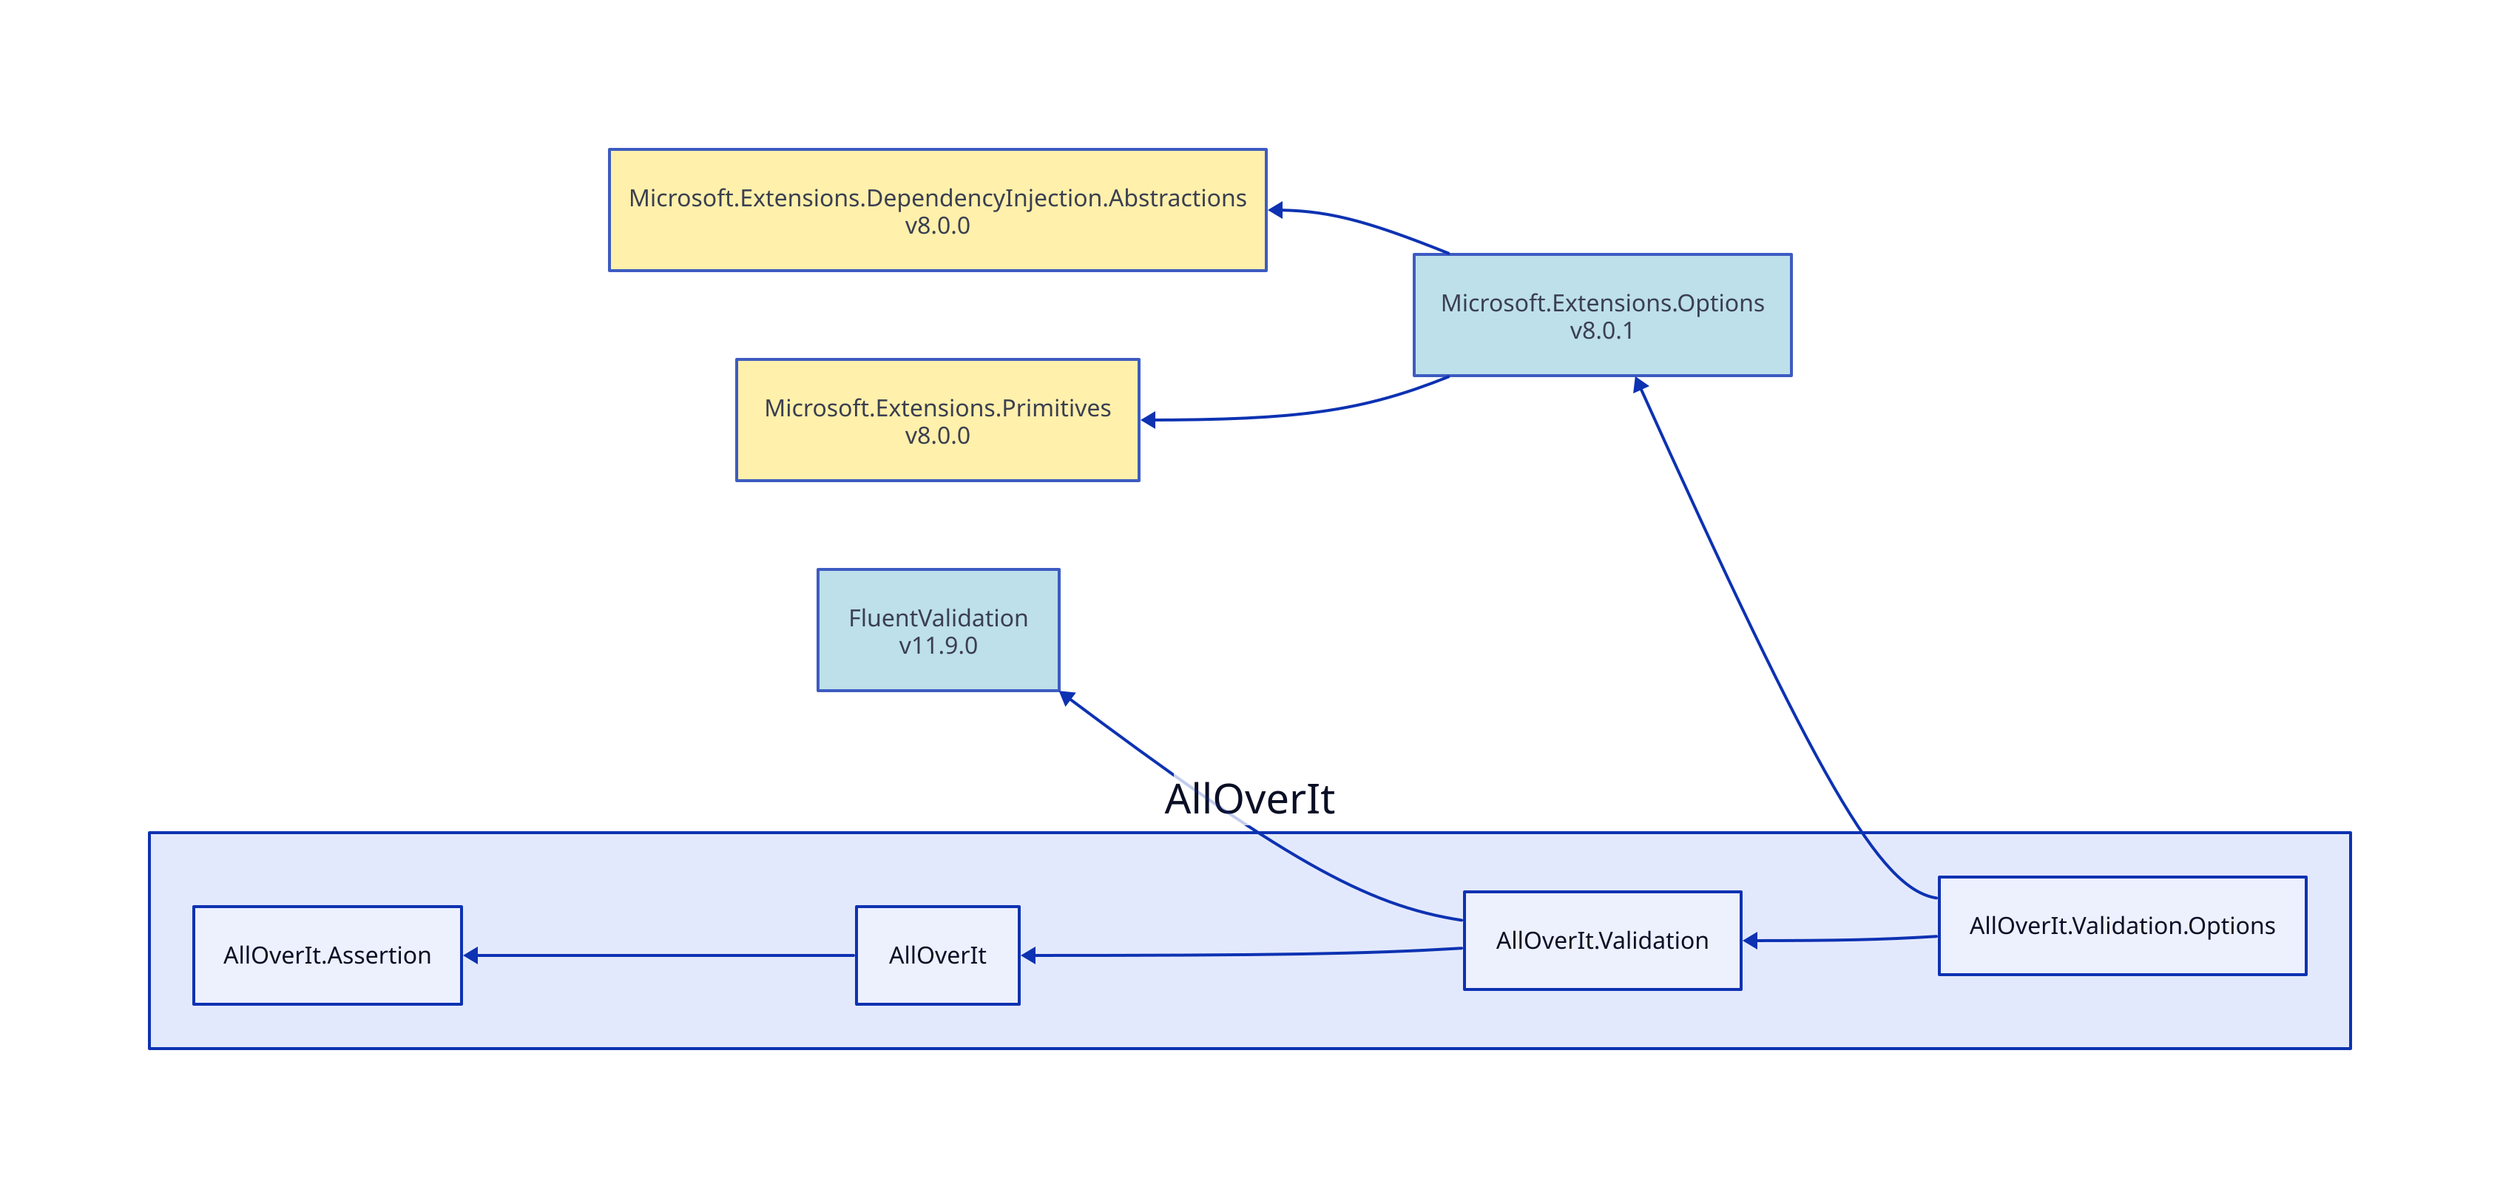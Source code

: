 direction: left

aoi: AllOverIt
aoi.alloverit-validation-options: AllOverIt.Validation.Options
microsoft-extensions-options_8-0-1: Microsoft.Extensions.Options\nv8.0.1
microsoft-extensions-options_8-0-1.style.fill: "#ADD8E6"
microsoft-extensions-options_8-0-1.style.opacity: 0.8
microsoft-extensions-dependencyinjection-abstractions_8-0-0: Microsoft.Extensions.DependencyInjection.Abstractions\nv8.0.0
microsoft-extensions-dependencyinjection-abstractions_8-0-0.style.fill: "#FFEC96"
microsoft-extensions-dependencyinjection-abstractions_8-0-0.style.opacity: 0.8
microsoft-extensions-dependencyinjection-abstractions_8-0-0 <- microsoft-extensions-options_8-0-1
microsoft-extensions-primitives_8-0-0: Microsoft.Extensions.Primitives\nv8.0.0
microsoft-extensions-primitives_8-0-0.style.fill: "#FFEC96"
microsoft-extensions-primitives_8-0-0.style.opacity: 0.8
microsoft-extensions-primitives_8-0-0 <- microsoft-extensions-options_8-0-1
microsoft-extensions-options_8-0-1 <- aoi.alloverit-validation-options
aoi.alloverit-validation: AllOverIt.Validation
fluentvalidation_11-9-0: FluentValidation\nv11.9.0
fluentvalidation_11-9-0.style.fill: "#ADD8E6"
fluentvalidation_11-9-0.style.opacity: 0.8
fluentvalidation_11-9-0 <- aoi.alloverit-validation
aoi.alloverit: AllOverIt
aoi.alloverit-assertion: AllOverIt.Assertion
aoi.alloverit-assertion <- aoi.alloverit
aoi.alloverit <- aoi.alloverit-validation
aoi.alloverit-validation <- aoi.alloverit-validation-options

